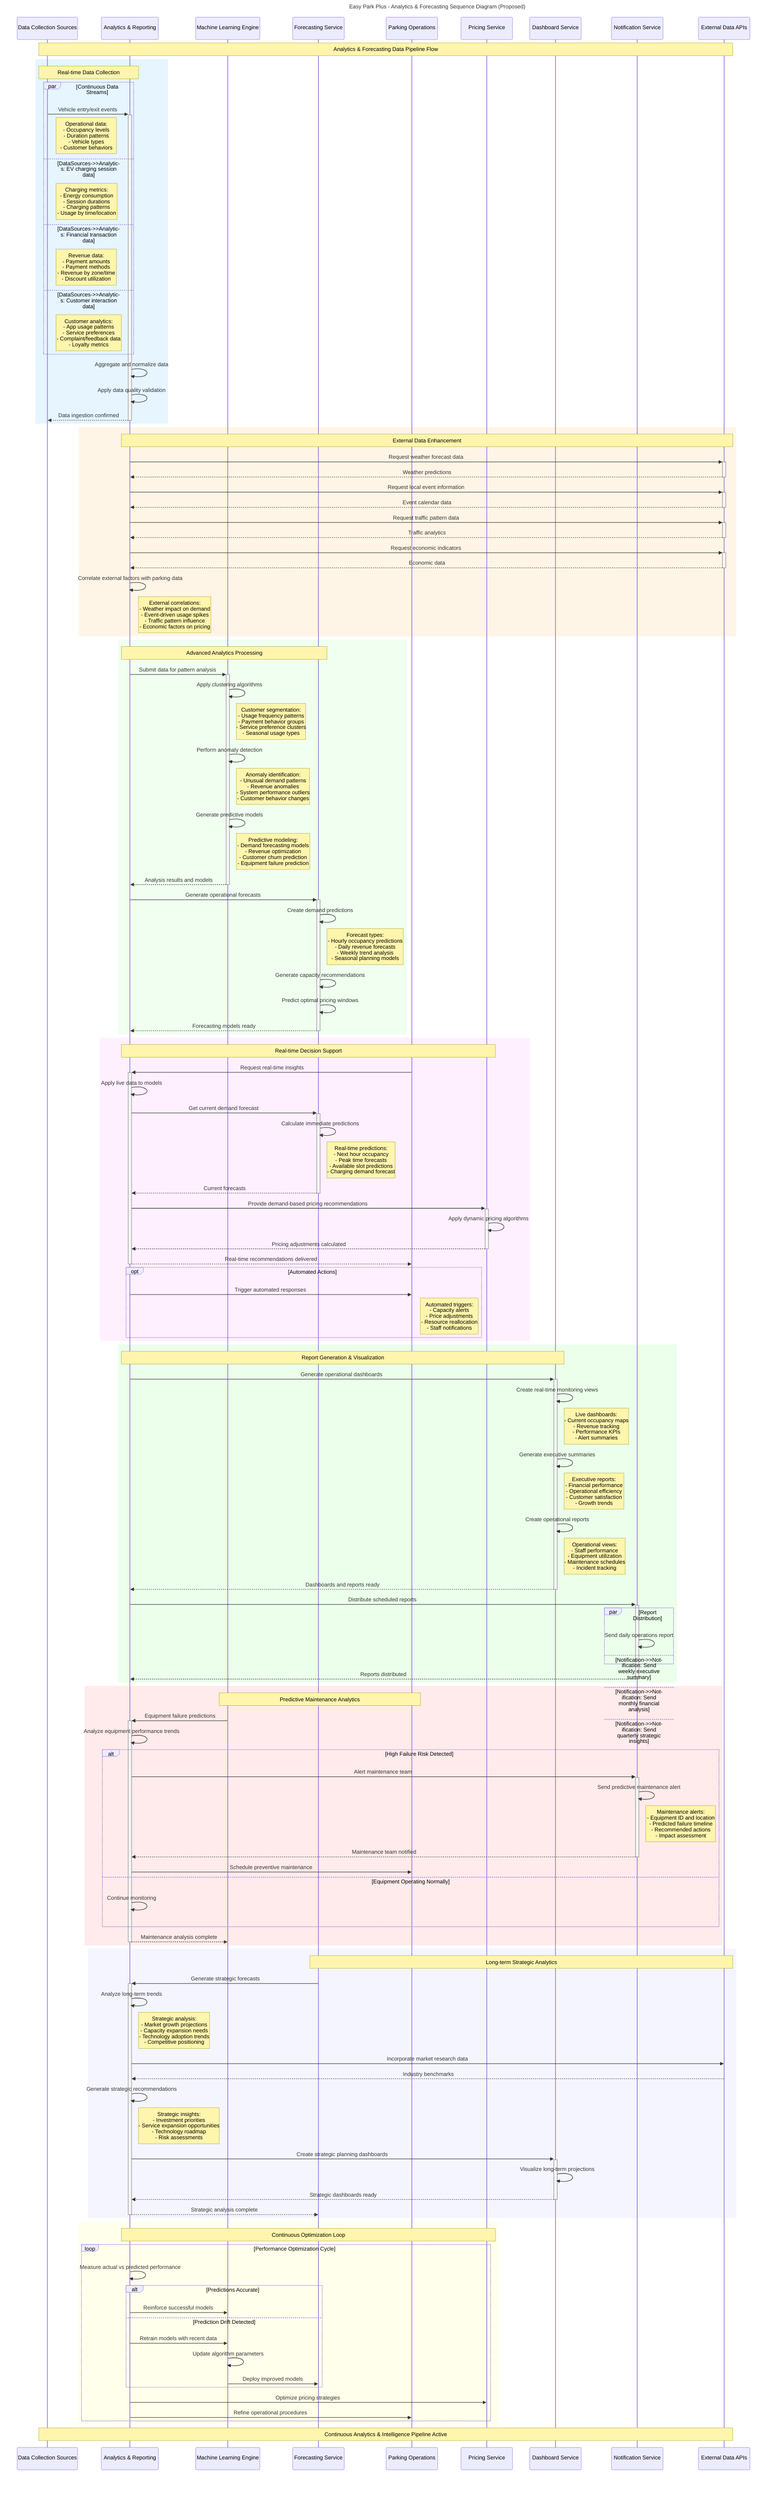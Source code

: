 ---
title: Easy Park Plus - Analytics & Forecasting Sequence Diagram (Proposed)
---

sequenceDiagram
    participant DataSources as Data Collection Sources
    participant Analytics as Analytics & Reporting
    participant ML as Machine Learning Engine
    participant Forecasting as Forecasting Service
    participant ParkingOps as Parking Operations
    participant Pricing as Pricing Service
    participant Dashboard as Dashboard Service
    participant Notification as Notification Service
    participant External as External Data APIs
    
    Note over DataSources, External: Analytics & Forecasting Data Pipeline Flow

    %% Data Collection Phase
    rect rgb(230, 245, 255)
    Note over DataSources, Analytics: Real-time Data Collection
    
    par Continuous Data Streams
        DataSources->>+Analytics: Vehicle entry/exit events
        Note right of DataSources: Operational data:<br/>- Occupancy levels<br/>- Duration patterns<br/>- Vehicle types<br/>- Customer behaviors
    and DataSources->>Analytics: EV charging session data
        Note right of DataSources: Charging metrics:<br/>- Energy consumption<br/>- Session durations<br/>- Charging patterns<br/>- Usage by time/location
    and DataSources->>Analytics: Financial transaction data
        Note right of DataSources: Revenue data:<br/>- Payment amounts<br/>- Payment methods<br/>- Revenue by zone/time<br/>- Discount utilization
    and DataSources->>Analytics: Customer interaction data
        Note right of DataSources: Customer analytics:<br/>- App usage patterns<br/>- Service preferences<br/>- Complaint/feedback data<br/>- Loyalty metrics
    end
    
    Analytics->>Analytics: Aggregate and normalize data
    Analytics->>Analytics: Apply data quality validation
    Analytics-->>-DataSources: Data ingestion confirmed
    end

    %% External Data Integration
    rect rgb(255, 245, 230)
    Note over External, Analytics: External Data Enhancement
    Analytics->>+External: Request weather forecast data
    External-->>-Analytics: Weather predictions
    
    Analytics->>+External: Request local event information
    External-->>-Analytics: Event calendar data
    
    Analytics->>+External: Request traffic pattern data
    External-->>-Analytics: Traffic analytics
    
    Analytics->>+External: Request economic indicators
    External-->>-Analytics: Economic data
    
    Analytics->>Analytics: Correlate external factors with parking data
    Note right of Analytics: External correlations:<br/>- Weather impact on demand<br/>- Event-driven usage spikes<br/>- Traffic pattern influence<br/>- Economic factors on pricing
    end

    %% Machine Learning & Pattern Analysis
    rect rgb(240, 255, 240)
    Note over Analytics, Forecasting: Advanced Analytics Processing
    Analytics->>+ML: Submit data for pattern analysis
    
    ML->>ML: Apply clustering algorithms
    Note right of ML: Customer segmentation:<br/>- Usage frequency patterns<br/>- Payment behavior groups<br/>- Service preference clusters<br/>- Seasonal usage types
    
    ML->>ML: Perform anomaly detection
    Note right of ML: Anomaly identification:<br/>- Unusual demand patterns<br/>- Revenue anomalies<br/>- System performance outliers<br/>- Customer behavior changes
    
    ML->>ML: Generate predictive models
    Note right of ML: Predictive modeling:<br/>- Demand forecasting models<br/>- Revenue optimization<br/>- Customer churn prediction<br/>- Equipment failure prediction
    
    ML-->>-Analytics: Analysis results and models
    
    Analytics->>+Forecasting: Generate operational forecasts
    Forecasting->>Forecasting: Create demand predictions
    Note right of Forecasting: Forecast types:<br/>- Hourly occupancy predictions<br/>- Daily revenue forecasts<br/>- Weekly trend analysis<br/>- Seasonal planning models
    
    Forecasting->>Forecasting: Generate capacity recommendations
    Forecasting->>Forecasting: Predict optimal pricing windows
    Forecasting-->>-Analytics: Forecasting models ready
    end

    %% Real-time Analytics Application
    rect rgb(255, 240, 255)
    Note over Analytics, Pricing: Real-time Decision Support
    ParkingOps->>+Analytics: Request real-time insights
    Analytics->>Analytics: Apply live data to models
    
    Analytics->>+Forecasting: Get current demand forecast
    Forecasting->>Forecasting: Calculate immediate predictions
    Note right of Forecasting: Real-time predictions:<br/>- Next hour occupancy<br/>- Peak time forecasts<br/>- Available slot predictions<br/>- Charging demand forecast
    
    Forecasting-->>-Analytics: Current forecasts
    
    Analytics->>+Pricing: Provide demand-based pricing recommendations
    Pricing->>Pricing: Apply dynamic pricing algorithms
    Pricing-->>-Analytics: Pricing adjustments calculated
    
    Analytics-->>-ParkingOps: Real-time recommendations delivered
    
    opt Automated Actions
        Analytics->>ParkingOps: Trigger automated responses
        Note right of ParkingOps: Automated triggers:<br/>- Capacity alerts<br/>- Price adjustments<br/>- Resource reallocation<br/>- Staff notifications
    end
    end

    %% Reporting & Dashboard Generation
    rect rgb(235, 255, 235)
    Note over Analytics, Dashboard: Report Generation & Visualization
    Analytics->>+Dashboard: Generate operational dashboards
    
    Dashboard->>Dashboard: Create real-time monitoring views
    Note right of Dashboard: Live dashboards:<br/>- Current occupancy maps<br/>- Revenue tracking<br/>- Performance KPIs<br/>- Alert summaries
    
    Dashboard->>Dashboard: Generate executive summaries
    Note right of Dashboard: Executive reports:<br/>- Financial performance<br/>- Operational efficiency<br/>- Customer satisfaction<br/>- Growth trends
    
    Dashboard->>Dashboard: Create operational reports
    Note right of Dashboard: Operational views:<br/>- Staff performance<br/>- Equipment utilization<br/>- Maintenance schedules<br/>- Incident tracking
    
    Dashboard-->>-Analytics: Dashboards and reports ready
    
    %% Automated Report Distribution
    Analytics->>+Notification: Distribute scheduled reports
    
    par Report Distribution
        Notification->>Notification: Send daily operations report
    and Notification->>Notification: Send weekly executive summary
    and Notification->>Notification: Send monthly financial analysis
    and Notification->>Notification: Send quarterly strategic insights
    end
    
    Notification-->>-Analytics: Reports distributed
    end

    %% Predictive Maintenance & Optimization
    rect rgb(255, 235, 235)
    Note over ML, ParkingOps: Predictive Maintenance Analytics
    ML->>+Analytics: Equipment failure predictions
    Analytics->>Analytics: Analyze equipment performance trends
    
    alt High Failure Risk Detected
        Analytics->>+Notification: Alert maintenance team
        Notification->>Notification: Send predictive maintenance alert
        Note right of Notification: Maintenance alerts:<br/>- Equipment ID and location<br/>- Predicted failure timeline<br/>- Recommended actions<br/>- Impact assessment
        Notification-->>-Analytics: Maintenance team notified
        
        Analytics->>ParkingOps: Schedule preventive maintenance
        
    else Equipment Operating Normally
        Analytics->>Analytics: Continue monitoring
    end
    
    Analytics-->>-ML: Maintenance analysis complete
    end

    %% Strategic Planning & Forecasting
    rect rgb(245, 245, 255)
    Note over Forecasting, External: Long-term Strategic Analytics
    Forecasting->>+Analytics: Generate strategic forecasts
    
    Analytics->>Analytics: Analyze long-term trends
    Note right of Analytics: Strategic analysis:<br/>- Market growth projections<br/>- Capacity expansion needs<br/>- Technology adoption trends<br/>- Competitive positioning
    
    Analytics->>External: Incorporate market research data
    External-->>Analytics: Industry benchmarks
    
    Analytics->>Analytics: Generate strategic recommendations
    Note right of Analytics: Strategic insights:<br/>- Investment priorities<br/>- Service expansion opportunities<br/>- Technology roadmap<br/>- Risk assessments
    
    Analytics->>+Dashboard: Create strategic planning dashboards
    Dashboard->>Dashboard: Visualize long-term projections
    Dashboard-->>-Analytics: Strategic dashboards ready
    
    Analytics-->>-Forecasting: Strategic analysis complete
    end

    %% Performance Optimization Feedback Loop
    rect rgb(255, 255, 235)
    Note over Analytics, Pricing: Continuous Optimization Loop
    loop Performance Optimization Cycle
        Analytics->>Analytics: Measure actual vs predicted performance
        
        alt Predictions Accurate
            Analytics->>ML: Reinforce successful models
        else Prediction Drift Detected
            Analytics->>ML: Retrain models with recent data
            ML->>ML: Update algorithm parameters
            ML->>Forecasting: Deploy improved models
        end
        
        Analytics->>Pricing: Optimize pricing strategies
        Analytics->>ParkingOps: Refine operational procedures
    end
    end

    Note over DataSources, External: Continuous Analytics & Intelligence Pipeline Active
